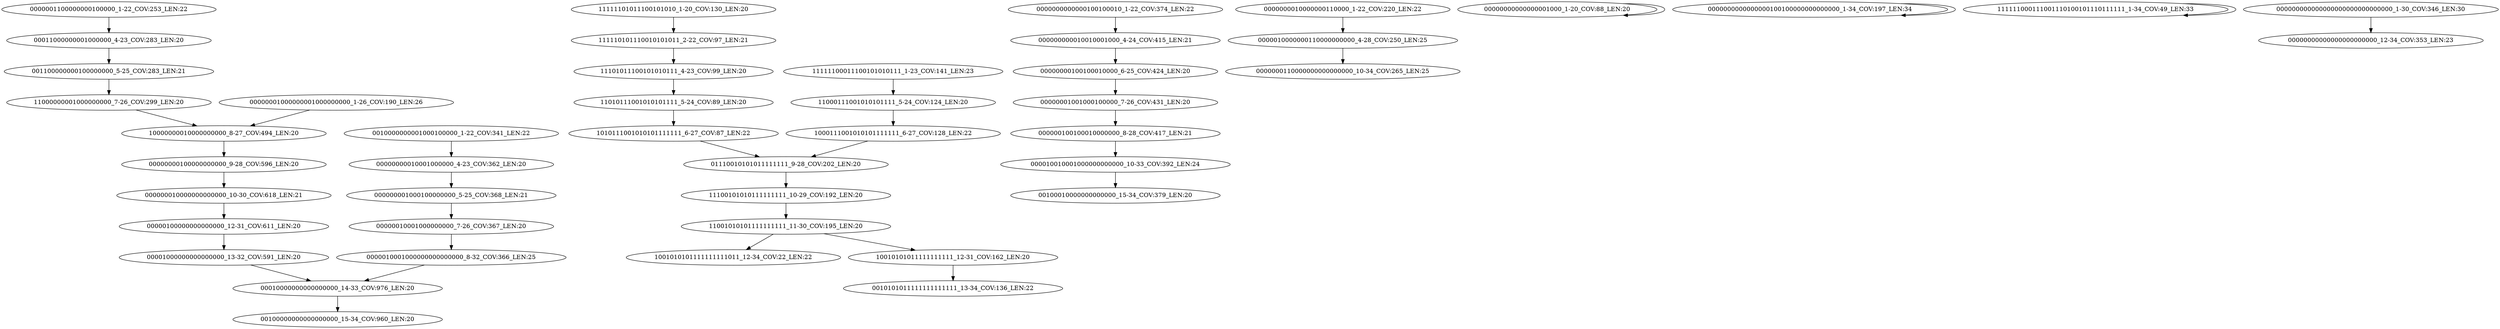 digraph G {
    "0000001100000000100000_1-22_COV:253_LEN:22" -> "00011000000001000000_4-23_COV:283_LEN:20";
    "11001010101111111111_11-30_COV:195_LEN:20" -> "1001010101111111111011_12-34_COV:22_LEN:22";
    "11001010101111111111_11-30_COV:195_LEN:20" -> "10010101011111111111_12-31_COV:162_LEN:20";
    "001100000000100000000_5-25_COV:283_LEN:21" -> "11000000001000000000_7-26_COV:299_LEN:20";
    "00000001001000100000_7-26_COV:431_LEN:20" -> "000000100100010000000_8-28_COV:417_LEN:21";
    "11111101011100101010_1-20_COV:130_LEN:20" -> "111110101110010101011_2-22_COV:97_LEN:21";
    "000000010000000000000_10-30_COV:618_LEN:21" -> "00000100000000000000_12-31_COV:611_LEN:20";
    "0000000010000000110000_1-22_COV:220_LEN:22" -> "0000010000000110000000000_4-28_COV:250_LEN:25";
    "00010000000000000000_14-33_COV:976_LEN:20" -> "00100000000000000000_15-34_COV:960_LEN:20";
    "01110010101011111111_9-28_COV:202_LEN:20" -> "11100101010111111111_10-29_COV:192_LEN:20";
    "10010101011111111111_12-31_COV:162_LEN:20" -> "0010101011111111111111_13-34_COV:136_LEN:22";
    "11000000001000000000_7-26_COV:299_LEN:20" -> "10000000010000000000_8-27_COV:494_LEN:20";
    "00000010001000000000_7-26_COV:367_LEN:20" -> "0000010001000000000000000_8-32_COV:366_LEN:25";
    "10000000010000000000_8-27_COV:494_LEN:20" -> "00000000100000000000_9-28_COV:596_LEN:20";
    "00000000100100010000_6-25_COV:424_LEN:20" -> "00000001001000100000_7-26_COV:431_LEN:20";
    "00000100000000000000_12-31_COV:611_LEN:20" -> "00001000000000000000_13-32_COV:591_LEN:20";
    "000000100100010000000_8-28_COV:417_LEN:21" -> "000010010001000000000000_10-33_COV:392_LEN:24";
    "000000000010010001000_4-24_COV:415_LEN:21" -> "00000000100100010000_6-25_COV:424_LEN:20";
    "0000010001000000000000000_8-32_COV:366_LEN:25" -> "00010000000000000000_14-33_COV:976_LEN:20";
    "11111100011100101010111_1-23_COV:141_LEN:23" -> "11000111001010101111_5-24_COV:124_LEN:20";
    "1010111001010101111111_6-27_COV:87_LEN:22" -> "01110010101011111111_9-28_COV:202_LEN:20";
    "00011000000001000000_4-23_COV:283_LEN:20" -> "001100000000100000000_5-25_COV:283_LEN:21";
    "00000000100000000000_9-28_COV:596_LEN:20" -> "000000010000000000000_10-30_COV:618_LEN:21";
    "00000000000000001000_1-20_COV:88_LEN:20" -> "00000000000000001000_1-20_COV:88_LEN:20";
    "1000111001010101111111_6-27_COV:128_LEN:22" -> "01110010101011111111_9-28_COV:202_LEN:20";
    "11100101010111111111_10-29_COV:192_LEN:20" -> "11001010101111111111_11-30_COV:195_LEN:20";
    "11010111001010101111_5-24_COV:89_LEN:20" -> "1010111001010101111111_6-27_COV:87_LEN:22";
    "11101011100101010111_4-23_COV:99_LEN:20" -> "11010111001010101111_5-24_COV:89_LEN:20";
    "111110101110010101011_2-22_COV:97_LEN:21" -> "11101011100101010111_4-23_COV:99_LEN:20";
    "0000000000000000100100000000000000_1-34_COV:197_LEN:34" -> "0000000000000000100100000000000000_1-34_COV:197_LEN:34";
    "0000000000000100100010_1-22_COV:374_LEN:22" -> "000000000010010001000_4-24_COV:415_LEN:21";
    "00000000010001000000_4-23_COV:362_LEN:20" -> "000000001000100000000_5-25_COV:368_LEN:21";
    "111111000111001110100101110111111_1-34_COV:49_LEN:33" -> "111111000111001110100101110111111_1-34_COV:49_LEN:33";
    "000000000000000000000000000000_1-30_COV:346_LEN:30" -> "00000000000000000000000_12-34_COV:353_LEN:23";
    "11000111001010101111_5-24_COV:124_LEN:20" -> "1000111001010101111111_6-27_COV:128_LEN:22";
    "000010010001000000000000_10-33_COV:392_LEN:24" -> "00100010000000000000_15-34_COV:379_LEN:20";
    "0000010000000110000000000_4-28_COV:250_LEN:25" -> "0000000110000000000000000_10-34_COV:265_LEN:25";
    "000000001000100000000_5-25_COV:368_LEN:21" -> "00000010001000000000_7-26_COV:367_LEN:20";
    "00001000000000000000_13-32_COV:591_LEN:20" -> "00010000000000000000_14-33_COV:976_LEN:20";
    "00000001000000001000000000_1-26_COV:190_LEN:26" -> "10000000010000000000_8-27_COV:494_LEN:20";
    "0010000000001000100000_1-22_COV:341_LEN:22" -> "00000000010001000000_4-23_COV:362_LEN:20";
}
